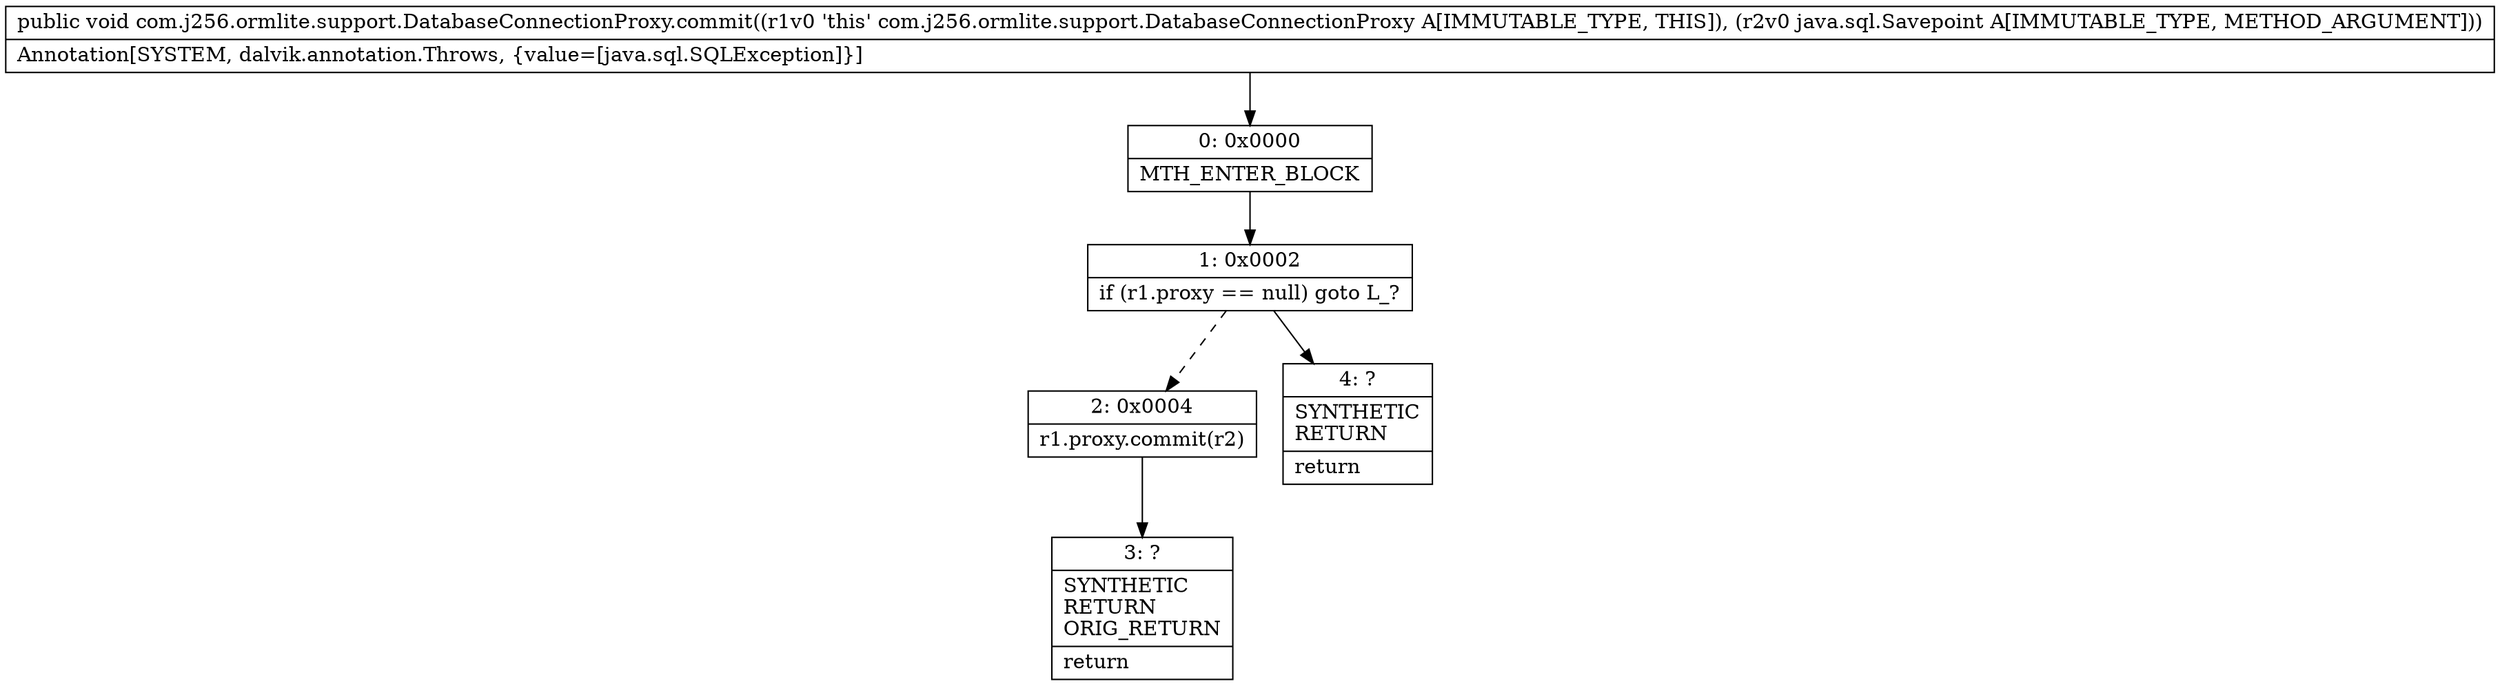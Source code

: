 digraph "CFG forcom.j256.ormlite.support.DatabaseConnectionProxy.commit(Ljava\/sql\/Savepoint;)V" {
Node_0 [shape=record,label="{0\:\ 0x0000|MTH_ENTER_BLOCK\l}"];
Node_1 [shape=record,label="{1\:\ 0x0002|if (r1.proxy == null) goto L_?\l}"];
Node_2 [shape=record,label="{2\:\ 0x0004|r1.proxy.commit(r2)\l}"];
Node_3 [shape=record,label="{3\:\ ?|SYNTHETIC\lRETURN\lORIG_RETURN\l|return\l}"];
Node_4 [shape=record,label="{4\:\ ?|SYNTHETIC\lRETURN\l|return\l}"];
MethodNode[shape=record,label="{public void com.j256.ormlite.support.DatabaseConnectionProxy.commit((r1v0 'this' com.j256.ormlite.support.DatabaseConnectionProxy A[IMMUTABLE_TYPE, THIS]), (r2v0 java.sql.Savepoint A[IMMUTABLE_TYPE, METHOD_ARGUMENT]))  | Annotation[SYSTEM, dalvik.annotation.Throws, \{value=[java.sql.SQLException]\}]\l}"];
MethodNode -> Node_0;
Node_0 -> Node_1;
Node_1 -> Node_2[style=dashed];
Node_1 -> Node_4;
Node_2 -> Node_3;
}

